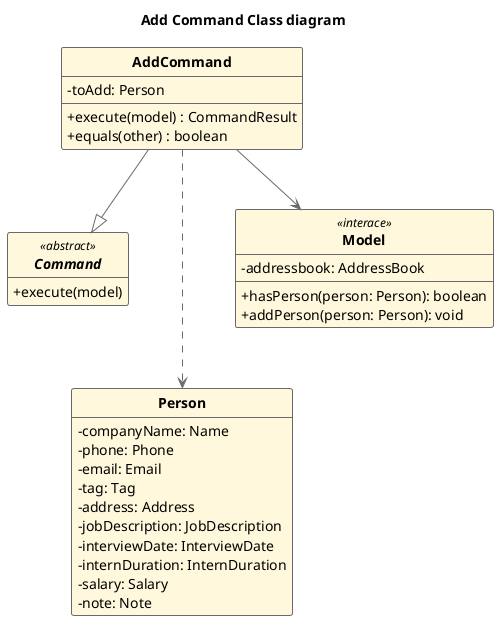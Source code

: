 @startuml

hide empty attributes
hide empty methods
hide circle

skinparam shadowing false
skinparam classFontStyle Bold
skinparam ActivityBackgroundColor Silver
skinparam ActivityBorderColor DimGray

skinparam classAttributeIconSize 0

skinparam class {
    BackgroundColor Cornsilk
    ArrowColor DimGray
    BorderThickness 1
    BorderColor DimGray
}

title "Add Command Class diagram"

class "AddCommand" as Object\AddCommand {
     - toAdd: Person
     + execute(model) : CommandResult
     + equals(other) : boolean
}

Interface "Command" as Object\Command <<abstract>> {
    + execute(model)
}

class "Person" as Object\Person {
    - companyName: Name
    - phone: Phone
    - email: Email
    - tag: Tag
    - address: Address
    - jobDescription: JobDescription
    - interviewDate: InterviewDate
    - internDuration: InternDuration
    - salary: Salary
    - note: Note
}

class "Model" as Object\Model <<interace>> {
    - addressbook: AddressBook
    + hasPerson(person: Person): boolean
    + addPerson(person: Person): void
}

Object\AddCommand --> Object\Model
Object\AddCommand ...> Object\Person
Object\AddCommand --|> Object\Command

@enduml
